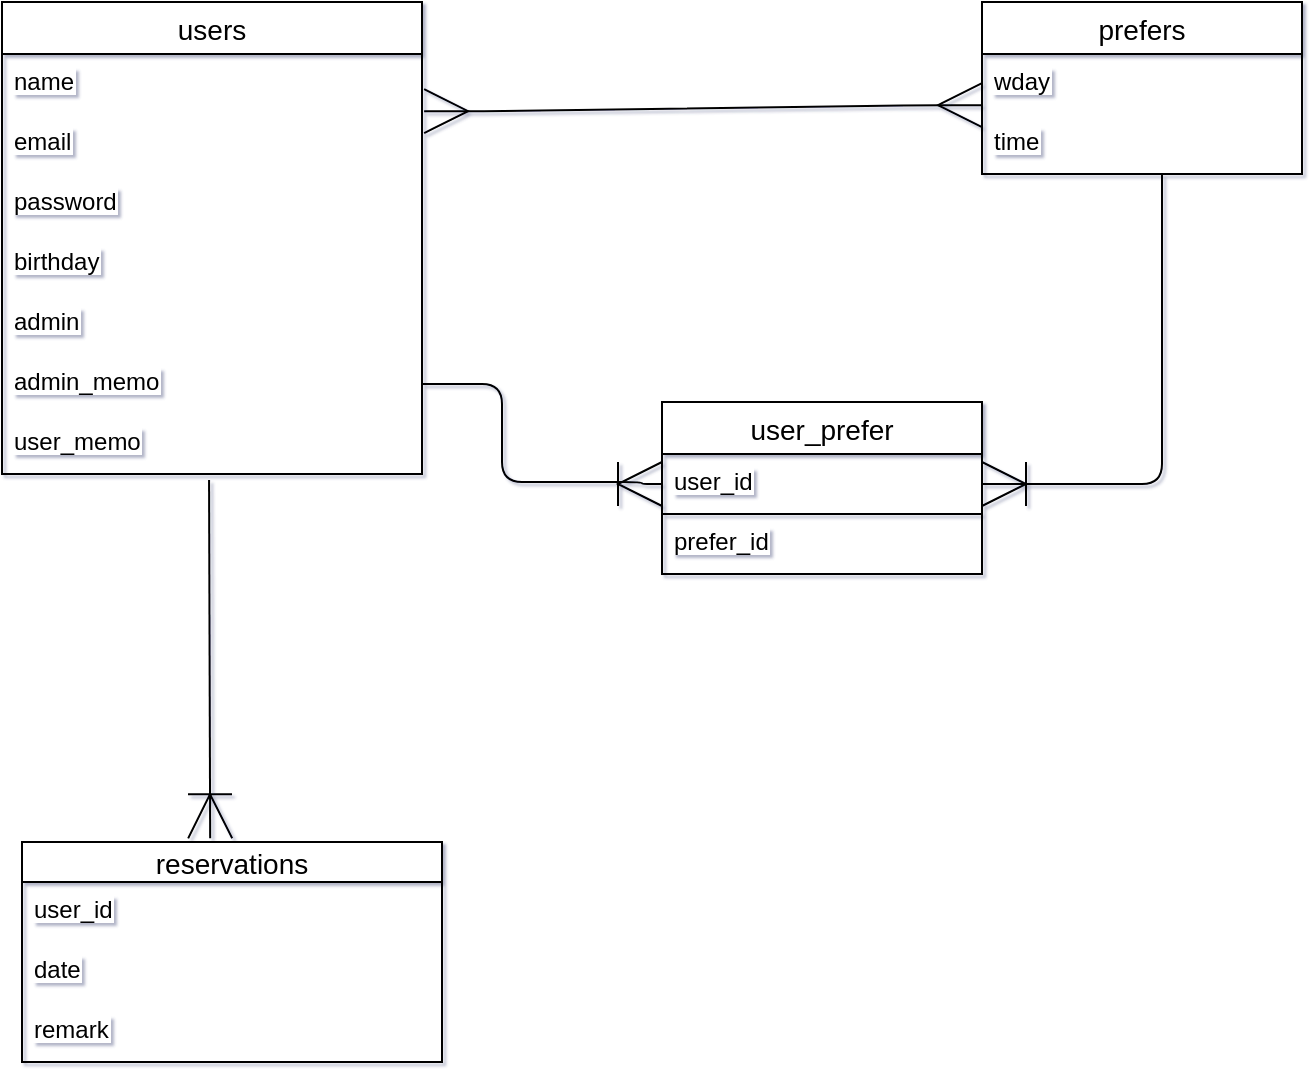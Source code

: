 <mxfile>
    <diagram id="8j8T3NBT3ls9pCtfkDjO" name="ページ1">
        <mxGraphModel dx="941" dy="604" grid="1" gridSize="10" guides="1" tooltips="1" connect="1" arrows="1" fold="1" page="1" pageScale="1" pageWidth="827" pageHeight="1169" background="#ffffff" math="0" shadow="1">
            <root>
                <mxCell id="0"/>
                <mxCell id="1" parent="0"/>
                <mxCell id="2" value="users" style="swimlane;fontStyle=0;childLayout=stackLayout;horizontal=1;startSize=26;horizontalStack=0;resizeParent=1;resizeParentMax=0;resizeLast=0;collapsible=1;marginBottom=0;align=center;fontSize=14;labelBackgroundColor=#FFFFFF;" parent="1" vertex="1">
                    <mxGeometry x="120" y="80" width="210" height="236" as="geometry"/>
                </mxCell>
                <mxCell id="3" value="name" style="text;strokeColor=none;fillColor=none;spacingLeft=4;spacingRight=4;overflow=hidden;rotatable=0;points=[[0,0.5],[1,0.5]];portConstraint=eastwest;fontSize=12;labelBackgroundColor=#FFFFFF;" parent="2" vertex="1">
                    <mxGeometry y="26" width="210" height="30" as="geometry"/>
                </mxCell>
                <mxCell id="4" value="email" style="text;strokeColor=none;fillColor=none;spacingLeft=4;spacingRight=4;overflow=hidden;rotatable=0;points=[[0,0.5],[1,0.5]];portConstraint=eastwest;fontSize=12;labelBackgroundColor=#FFFFFF;" parent="2" vertex="1">
                    <mxGeometry y="56" width="210" height="30" as="geometry"/>
                </mxCell>
                <mxCell id="5" value="password" style="text;strokeColor=none;fillColor=none;spacingLeft=4;spacingRight=4;overflow=hidden;rotatable=0;points=[[0,0.5],[1,0.5]];portConstraint=eastwest;fontSize=12;labelBackgroundColor=#FFFFFF;" parent="2" vertex="1">
                    <mxGeometry y="86" width="210" height="30" as="geometry"/>
                </mxCell>
                <mxCell id="10" value="birthday" style="text;strokeColor=none;fillColor=none;spacingLeft=4;spacingRight=4;overflow=hidden;rotatable=0;points=[[0,0.5],[1,0.5]];portConstraint=eastwest;fontSize=12;labelBackgroundColor=#FFFFFF;" parent="2" vertex="1">
                    <mxGeometry y="116" width="210" height="30" as="geometry"/>
                </mxCell>
                <mxCell id="28" value="admin" style="text;strokeColor=none;fillColor=none;spacingLeft=4;spacingRight=4;overflow=hidden;rotatable=0;points=[[0,0.5],[1,0.5]];portConstraint=eastwest;fontSize=12;labelBackgroundColor=#FFFFFF;" vertex="1" parent="2">
                    <mxGeometry y="146" width="210" height="30" as="geometry"/>
                </mxCell>
                <mxCell id="27" value="admin_memo" style="text;strokeColor=none;fillColor=none;spacingLeft=4;spacingRight=4;overflow=hidden;rotatable=0;points=[[0,0.5],[1,0.5]];portConstraint=eastwest;fontSize=12;labelBackgroundColor=#FFFFFF;" vertex="1" parent="2">
                    <mxGeometry y="176" width="210" height="30" as="geometry"/>
                </mxCell>
                <mxCell id="26" value="user_memo" style="text;strokeColor=none;fillColor=none;spacingLeft=4;spacingRight=4;overflow=hidden;rotatable=0;points=[[0,0.5],[1,0.5]];portConstraint=eastwest;fontSize=12;labelBackgroundColor=#FFFFFF;" vertex="1" parent="2">
                    <mxGeometry y="206" width="210" height="30" as="geometry"/>
                </mxCell>
                <mxCell id="6" value="reservations" style="swimlane;fontStyle=0;childLayout=stackLayout;horizontal=1;startSize=20;horizontalStack=0;resizeParent=1;resizeParentMax=0;resizeLast=0;collapsible=1;marginBottom=0;align=center;fontSize=14;labelBackgroundColor=#FFFFFF;" parent="1" vertex="1">
                    <mxGeometry x="130" y="500" width="210" height="110" as="geometry"/>
                </mxCell>
                <mxCell id="7" value="user_id" style="text;strokeColor=none;fillColor=none;spacingLeft=4;spacingRight=4;overflow=hidden;rotatable=0;points=[[0,0.5],[1,0.5]];portConstraint=eastwest;fontSize=12;labelBackgroundColor=#FFFFFF;" parent="6" vertex="1">
                    <mxGeometry y="20" width="210" height="30" as="geometry"/>
                </mxCell>
                <mxCell id="8" value="date" style="text;strokeColor=none;fillColor=none;spacingLeft=4;spacingRight=4;overflow=hidden;rotatable=0;points=[[0,0.5],[1,0.5]];portConstraint=eastwest;fontSize=12;labelBackgroundColor=#FFFFFF;" parent="6" vertex="1">
                    <mxGeometry y="50" width="210" height="30" as="geometry"/>
                </mxCell>
                <mxCell id="25" value="remark" style="text;strokeColor=none;fillColor=none;spacingLeft=4;spacingRight=4;overflow=hidden;rotatable=0;points=[[0,0.5],[1,0.5]];portConstraint=eastwest;fontSize=12;labelBackgroundColor=#FFFFFF;" parent="6" vertex="1">
                    <mxGeometry y="80" width="210" height="30" as="geometry"/>
                </mxCell>
                <mxCell id="13" value="user_prefer" style="swimlane;fontStyle=0;childLayout=stackLayout;horizontal=1;startSize=26;horizontalStack=0;resizeParent=1;resizeParentMax=0;resizeLast=0;collapsible=1;marginBottom=0;align=center;fontSize=14;labelBackgroundColor=#FFFFFF;" parent="1" vertex="1">
                    <mxGeometry x="450" y="280" width="160" height="86" as="geometry"/>
                </mxCell>
                <mxCell id="14" value="user_id" style="text;strokeColor=default;fillColor=none;spacingLeft=4;spacingRight=4;overflow=hidden;rotatable=0;points=[[0,0.5],[1,0.5]];portConstraint=eastwest;fontSize=12;strokeWidth=1;labelBackgroundColor=#FFFFFF;" parent="13" vertex="1">
                    <mxGeometry y="26" width="160" height="30" as="geometry"/>
                </mxCell>
                <mxCell id="15" value="prefer_id" style="text;strokeColor=none;fillColor=none;spacingLeft=4;spacingRight=4;overflow=hidden;rotatable=0;points=[[0,0.5],[1,0.5]];portConstraint=eastwest;fontSize=12;labelBackgroundColor=#FFFFFF;" parent="13" vertex="1">
                    <mxGeometry y="56" width="160" height="30" as="geometry"/>
                </mxCell>
                <mxCell id="17" value="prefers" style="swimlane;fontStyle=0;childLayout=stackLayout;horizontal=1;startSize=26;horizontalStack=0;resizeParent=1;resizeParentMax=0;resizeLast=0;collapsible=1;marginBottom=0;align=center;fontSize=14;labelBackgroundColor=#FFFFFF;" parent="1" vertex="1">
                    <mxGeometry x="610" y="80" width="160" height="86" as="geometry"/>
                </mxCell>
                <mxCell id="18" value="wday" style="text;strokeColor=none;fillColor=none;spacingLeft=4;spacingRight=4;overflow=hidden;rotatable=0;points=[[0,0.5],[1,0.5]];portConstraint=eastwest;fontSize=12;labelBackgroundColor=#FFFFFF;" parent="17" vertex="1">
                    <mxGeometry y="26" width="160" height="30" as="geometry"/>
                </mxCell>
                <mxCell id="19" value="time" style="text;strokeColor=none;fillColor=none;spacingLeft=4;spacingRight=4;overflow=hidden;rotatable=0;points=[[0,0.5],[1,0.5]];portConstraint=eastwest;fontSize=12;labelBackgroundColor=#FFFFFF;" parent="17" vertex="1">
                    <mxGeometry y="56" width="160" height="30" as="geometry"/>
                </mxCell>
                <mxCell id="21" value="" style="edgeStyle=orthogonalEdgeStyle;fontSize=12;html=1;endArrow=ERoneToMany;strokeWidth=1;endSize=20;startSize=9;exitX=1;exitY=0.5;exitDx=0;exitDy=0;labelBackgroundColor=#FFFFFF;" parent="1" source="27" target="14" edge="1">
                    <mxGeometry width="100" height="100" relative="1" as="geometry">
                        <mxPoint x="350" y="300" as="sourcePoint"/>
                        <mxPoint x="330" y="320" as="targetPoint"/>
                        <Array as="points">
                            <mxPoint x="370" y="271"/>
                            <mxPoint x="370" y="320"/>
                            <mxPoint x="440" y="320"/>
                            <mxPoint x="440" y="321"/>
                        </Array>
                    </mxGeometry>
                </mxCell>
                <mxCell id="22" value="" style="edgeStyle=entityRelationEdgeStyle;fontSize=12;html=1;endArrow=ERmany;startArrow=ERmany;startSize=20;endSize=20;strokeWidth=1;entryX=0;entryY=0.853;entryDx=0;entryDy=0;entryPerimeter=0;exitX=1.005;exitY=0.953;exitDx=0;exitDy=0;exitPerimeter=0;labelBackgroundColor=#FFFFFF;" parent="1" source="3" target="18" edge="1">
                    <mxGeometry width="100" height="100" relative="1" as="geometry">
                        <mxPoint x="360" y="490" as="sourcePoint"/>
                        <mxPoint x="460" y="390" as="targetPoint"/>
                    </mxGeometry>
                </mxCell>
                <mxCell id="23" value="" style="edgeStyle=orthogonalEdgeStyle;fontSize=12;html=1;endArrow=ERoneToMany;startSize=20;endSize=20;strokeWidth=1;entryX=1;entryY=0.5;entryDx=0;entryDy=0;labelBackgroundColor=#FFFFFF;" parent="1" source="19" target="14" edge="1">
                    <mxGeometry width="100" height="100" relative="1" as="geometry">
                        <mxPoint x="665" y="170" as="sourcePoint"/>
                        <mxPoint x="460" y="390" as="targetPoint"/>
                        <Array as="points">
                            <mxPoint x="700" y="321"/>
                        </Array>
                    </mxGeometry>
                </mxCell>
                <mxCell id="24" value="" style="fontSize=12;html=1;endArrow=ERoneToMany;startSize=20;endSize=20;strokeWidth=1;entryX=0.448;entryY=-0.017;entryDx=0;entryDy=0;entryPerimeter=0;labelBackgroundColor=#FFFFFF;exitX=0.493;exitY=1.1;exitDx=0;exitDy=0;exitPerimeter=0;" parent="1" target="6" edge="1" source="26">
                    <mxGeometry width="100" height="100" relative="1" as="geometry">
                        <mxPoint x="164" y="320" as="sourcePoint"/>
                        <mxPoint x="460" y="390" as="targetPoint"/>
                    </mxGeometry>
                </mxCell>
            </root>
        </mxGraphModel>
    </diagram>
</mxfile>